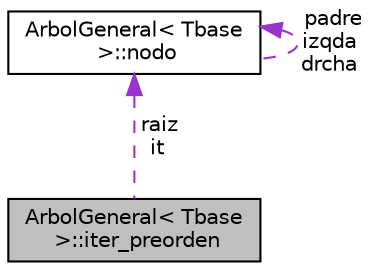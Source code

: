 digraph "ArbolGeneral&lt; Tbase &gt;::iter_preorden"
{
  edge [fontname="Helvetica",fontsize="10",labelfontname="Helvetica",labelfontsize="10"];
  node [fontname="Helvetica",fontsize="10",shape=record];
  Node1 [label="ArbolGeneral\< Tbase\l \>::iter_preorden",height=0.2,width=0.4,color="black", fillcolor="grey75", style="filled", fontcolor="black"];
  Node2 -> Node1 [dir="back",color="darkorchid3",fontsize="10",style="dashed",label=" raiz\nit" ,fontname="Helvetica"];
  Node2 [label="ArbolGeneral\< Tbase\l \>::nodo",height=0.2,width=0.4,color="black", fillcolor="white", style="filled",URL="$d9/d71/structArbolGeneral_1_1nodo.html",tooltip="nodo "];
  Node2 -> Node2 [dir="back",color="darkorchid3",fontsize="10",style="dashed",label=" padre\nizqda\ndrcha" ,fontname="Helvetica"];
}
